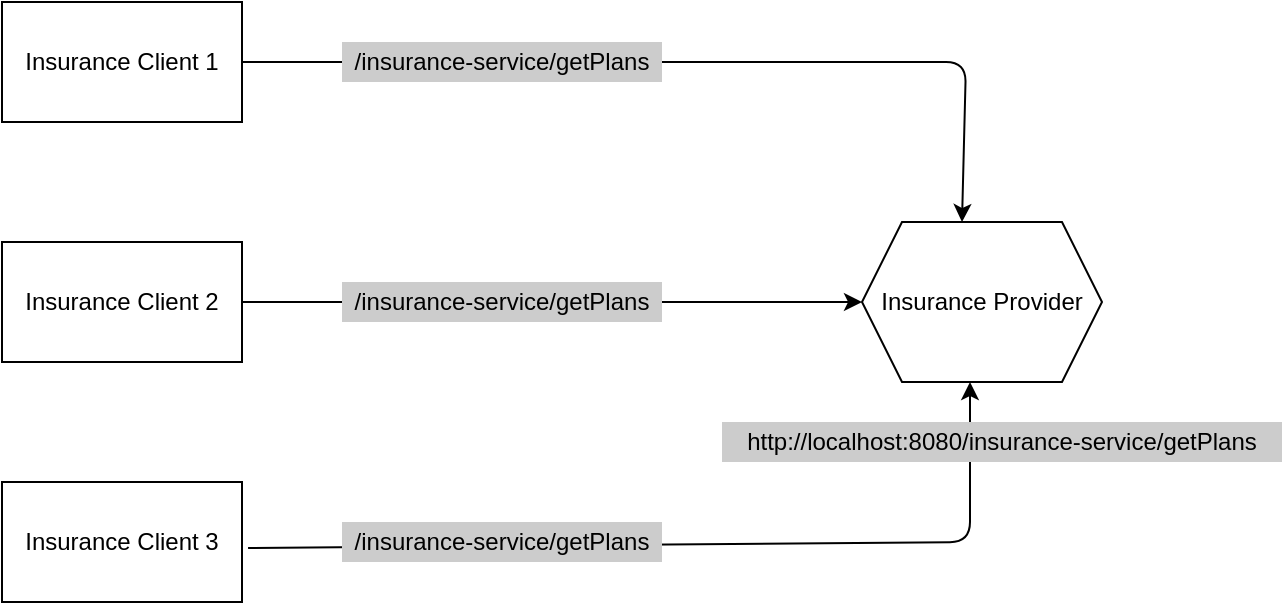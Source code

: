 <mxfile version="15.0.4" type="github">
  <diagram id="QyolU6ihDxcOWC8UX2Zj" name="Page-1">
    <mxGraphModel dx="782" dy="392" grid="1" gridSize="10" guides="1" tooltips="1" connect="1" arrows="1" fold="1" page="1" pageScale="1" pageWidth="850" pageHeight="1100" math="0" shadow="0">
      <root>
        <mxCell id="0" />
        <mxCell id="1" parent="0" />
        <mxCell id="nL41iff0GS4X93KEeHJT-1" value="" style="rounded=0;whiteSpace=wrap;html=1;" vertex="1" parent="1">
          <mxGeometry x="80" y="40" width="120" height="60" as="geometry" />
        </mxCell>
        <mxCell id="nL41iff0GS4X93KEeHJT-2" value="" style="rounded=0;whiteSpace=wrap;html=1;" vertex="1" parent="1">
          <mxGeometry x="80" y="160" width="120" height="60" as="geometry" />
        </mxCell>
        <mxCell id="nL41iff0GS4X93KEeHJT-3" value="" style="rounded=0;whiteSpace=wrap;html=1;" vertex="1" parent="1">
          <mxGeometry x="80" y="280" width="120" height="60" as="geometry" />
        </mxCell>
        <mxCell id="nL41iff0GS4X93KEeHJT-4" value="Insurance Client 3" style="text;html=1;strokeColor=none;fillColor=none;align=center;verticalAlign=middle;whiteSpace=wrap;rounded=0;" vertex="1" parent="1">
          <mxGeometry x="85" y="300" width="110" height="20" as="geometry" />
        </mxCell>
        <mxCell id="nL41iff0GS4X93KEeHJT-5" value="Insurance Client 2" style="text;html=1;strokeColor=none;fillColor=none;align=center;verticalAlign=middle;whiteSpace=wrap;rounded=0;" vertex="1" parent="1">
          <mxGeometry x="85" y="180" width="110" height="20" as="geometry" />
        </mxCell>
        <mxCell id="nL41iff0GS4X93KEeHJT-6" value="Insurance Client 1" style="text;html=1;strokeColor=none;fillColor=none;align=center;verticalAlign=middle;whiteSpace=wrap;rounded=0;" vertex="1" parent="1">
          <mxGeometry x="85" y="60" width="110" height="20" as="geometry" />
        </mxCell>
        <mxCell id="nL41iff0GS4X93KEeHJT-7" value="" style="shape=hexagon;perimeter=hexagonPerimeter2;whiteSpace=wrap;html=1;fixedSize=1;" vertex="1" parent="1">
          <mxGeometry x="510" y="150" width="120" height="80" as="geometry" />
        </mxCell>
        <mxCell id="nL41iff0GS4X93KEeHJT-8" value="Insurance Provider" style="text;html=1;strokeColor=none;fillColor=none;align=center;verticalAlign=middle;whiteSpace=wrap;rounded=0;" vertex="1" parent="1">
          <mxGeometry x="510" y="180" width="120" height="20" as="geometry" />
        </mxCell>
        <mxCell id="nL41iff0GS4X93KEeHJT-9" value="" style="endArrow=classic;html=1;exitX=1;exitY=0.5;exitDx=0;exitDy=0;" edge="1" parent="1" source="nL41iff0GS4X93KEeHJT-1">
          <mxGeometry width="50" height="50" relative="1" as="geometry">
            <mxPoint x="370" y="230" as="sourcePoint" />
            <mxPoint x="560" y="150" as="targetPoint" />
            <Array as="points">
              <mxPoint x="562" y="70" />
            </Array>
          </mxGeometry>
        </mxCell>
        <mxCell id="nL41iff0GS4X93KEeHJT-10" value="" style="endArrow=classic;html=1;entryX=0;entryY=0.5;entryDx=0;entryDy=0;" edge="1" parent="1" target="nL41iff0GS4X93KEeHJT-8">
          <mxGeometry width="50" height="50" relative="1" as="geometry">
            <mxPoint x="200" y="190" as="sourcePoint" />
            <mxPoint x="420" y="180" as="targetPoint" />
          </mxGeometry>
        </mxCell>
        <mxCell id="nL41iff0GS4X93KEeHJT-11" value="" style="endArrow=classic;html=1;exitX=1.073;exitY=0.65;exitDx=0;exitDy=0;exitPerimeter=0;" edge="1" parent="1" source="nL41iff0GS4X93KEeHJT-4">
          <mxGeometry width="50" height="50" relative="1" as="geometry">
            <mxPoint x="370" y="230" as="sourcePoint" />
            <mxPoint x="564" y="230" as="targetPoint" />
            <Array as="points">
              <mxPoint x="564" y="310" />
            </Array>
          </mxGeometry>
        </mxCell>
        <mxCell id="nL41iff0GS4X93KEeHJT-12" value="&lt;span class=&quot;pl-s&quot;&gt;/insurance-service&lt;/span&gt;&lt;span class=&quot;pl-s&quot;&gt;/getPlans&lt;span class=&quot;pl-pds&quot;&gt;&lt;/span&gt;&lt;/span&gt;" style="text;html=1;strokeColor=none;align=center;verticalAlign=middle;whiteSpace=wrap;rounded=0;fillColor=#CCCCCC;" vertex="1" parent="1">
          <mxGeometry x="250" y="60" width="160" height="20" as="geometry" />
        </mxCell>
        <mxCell id="nL41iff0GS4X93KEeHJT-13" value="http://localhost:8080&lt;span class=&quot;pl-s&quot;&gt;/insurance-service&lt;/span&gt;&lt;span class=&quot;pl-s&quot;&gt;/getPlans&lt;span class=&quot;pl-pds&quot;&gt;&lt;/span&gt;&lt;/span&gt;" style="text;html=1;strokeColor=none;align=center;verticalAlign=middle;whiteSpace=wrap;rounded=0;fillColor=#CCCCCC;" vertex="1" parent="1">
          <mxGeometry x="440" y="250" width="280" height="20" as="geometry" />
        </mxCell>
        <mxCell id="nL41iff0GS4X93KEeHJT-14" value="&lt;span class=&quot;pl-s&quot;&gt;/insurance-service&lt;/span&gt;&lt;span class=&quot;pl-s&quot;&gt;/getPlans&lt;span class=&quot;pl-pds&quot;&gt;&lt;/span&gt;&lt;/span&gt;" style="text;html=1;strokeColor=none;align=center;verticalAlign=middle;whiteSpace=wrap;rounded=0;fillColor=#CCCCCC;" vertex="1" parent="1">
          <mxGeometry x="250" y="180" width="160" height="20" as="geometry" />
        </mxCell>
        <mxCell id="nL41iff0GS4X93KEeHJT-15" value="&lt;span class=&quot;pl-s&quot;&gt;/insurance-service&lt;/span&gt;&lt;span class=&quot;pl-s&quot;&gt;/getPlans&lt;span class=&quot;pl-pds&quot;&gt;&lt;/span&gt;&lt;/span&gt;" style="text;html=1;strokeColor=none;align=center;verticalAlign=middle;whiteSpace=wrap;rounded=0;fillColor=#CCCCCC;" vertex="1" parent="1">
          <mxGeometry x="250" y="300" width="160" height="20" as="geometry" />
        </mxCell>
      </root>
    </mxGraphModel>
  </diagram>
</mxfile>
